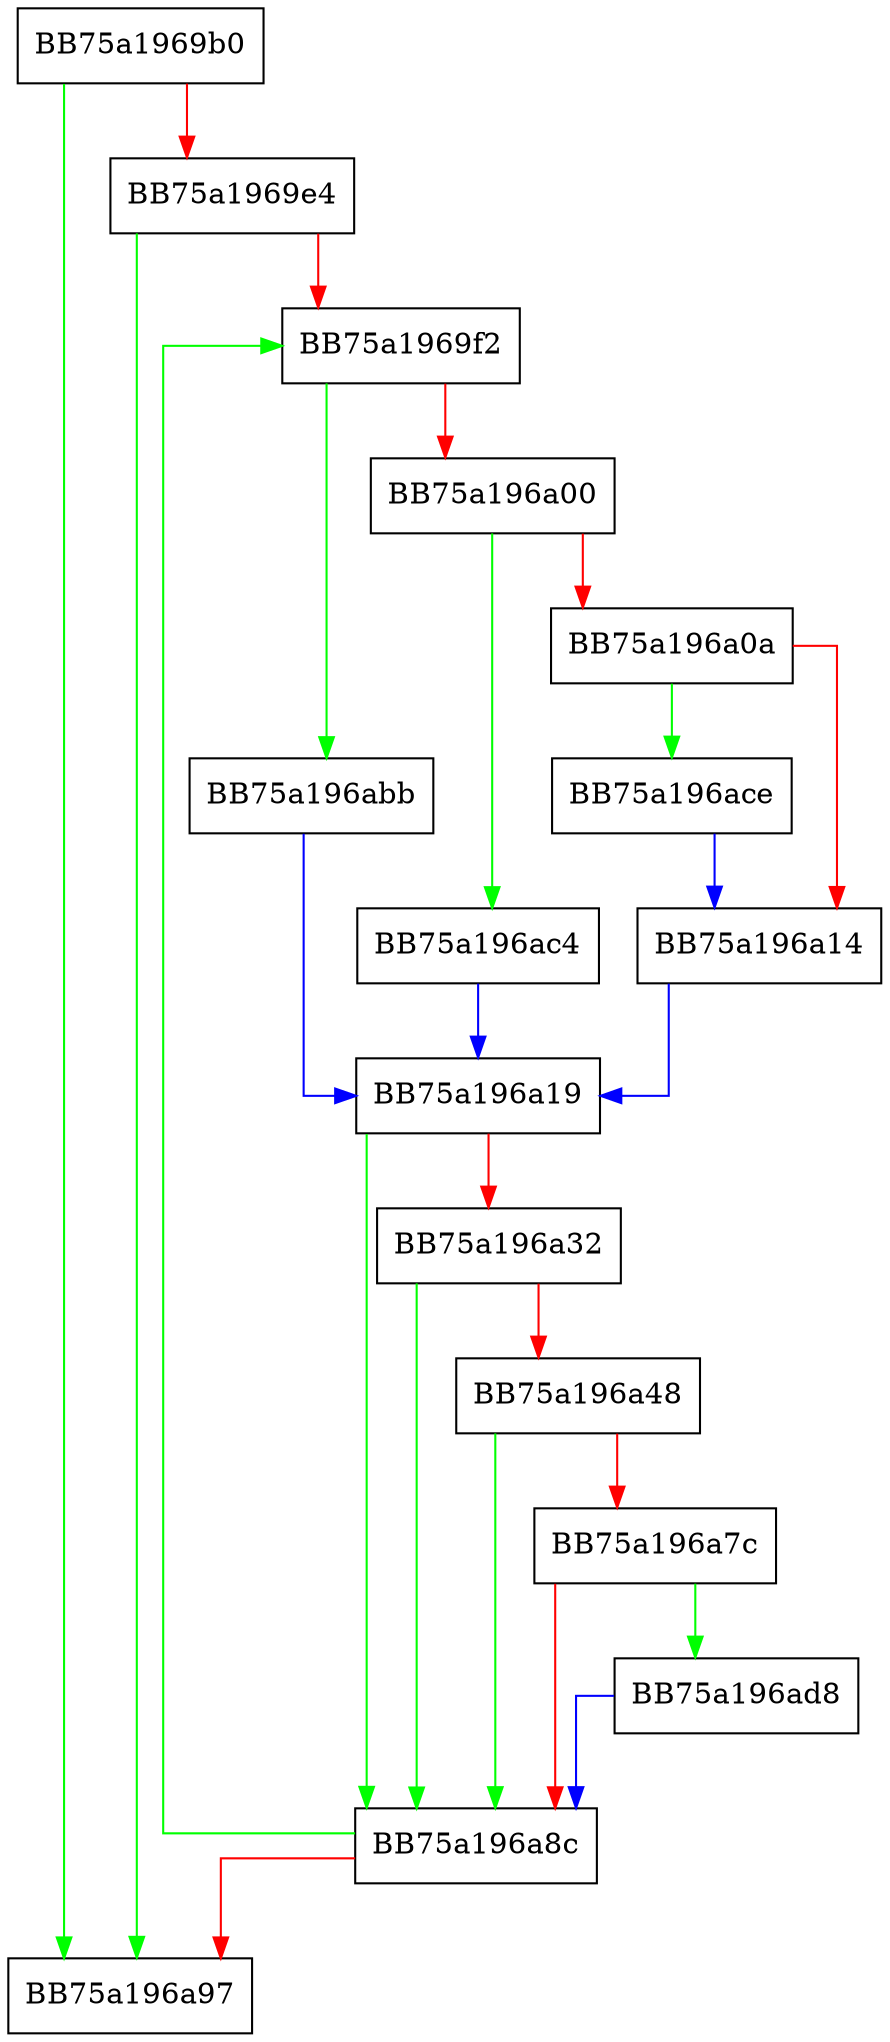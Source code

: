 digraph DecodeLocals {
  node [shape="box"];
  graph [splines=ortho];
  BB75a1969b0 -> BB75a196a97 [color="green"];
  BB75a1969b0 -> BB75a1969e4 [color="red"];
  BB75a1969e4 -> BB75a196a97 [color="green"];
  BB75a1969e4 -> BB75a1969f2 [color="red"];
  BB75a1969f2 -> BB75a196abb [color="green"];
  BB75a1969f2 -> BB75a196a00 [color="red"];
  BB75a196a00 -> BB75a196ac4 [color="green"];
  BB75a196a00 -> BB75a196a0a [color="red"];
  BB75a196a0a -> BB75a196ace [color="green"];
  BB75a196a0a -> BB75a196a14 [color="red"];
  BB75a196a14 -> BB75a196a19 [color="blue"];
  BB75a196a19 -> BB75a196a8c [color="green"];
  BB75a196a19 -> BB75a196a32 [color="red"];
  BB75a196a32 -> BB75a196a8c [color="green"];
  BB75a196a32 -> BB75a196a48 [color="red"];
  BB75a196a48 -> BB75a196a8c [color="green"];
  BB75a196a48 -> BB75a196a7c [color="red"];
  BB75a196a7c -> BB75a196ad8 [color="green"];
  BB75a196a7c -> BB75a196a8c [color="red"];
  BB75a196a8c -> BB75a1969f2 [color="green"];
  BB75a196a8c -> BB75a196a97 [color="red"];
  BB75a196abb -> BB75a196a19 [color="blue"];
  BB75a196ac4 -> BB75a196a19 [color="blue"];
  BB75a196ace -> BB75a196a14 [color="blue"];
  BB75a196ad8 -> BB75a196a8c [color="blue"];
}